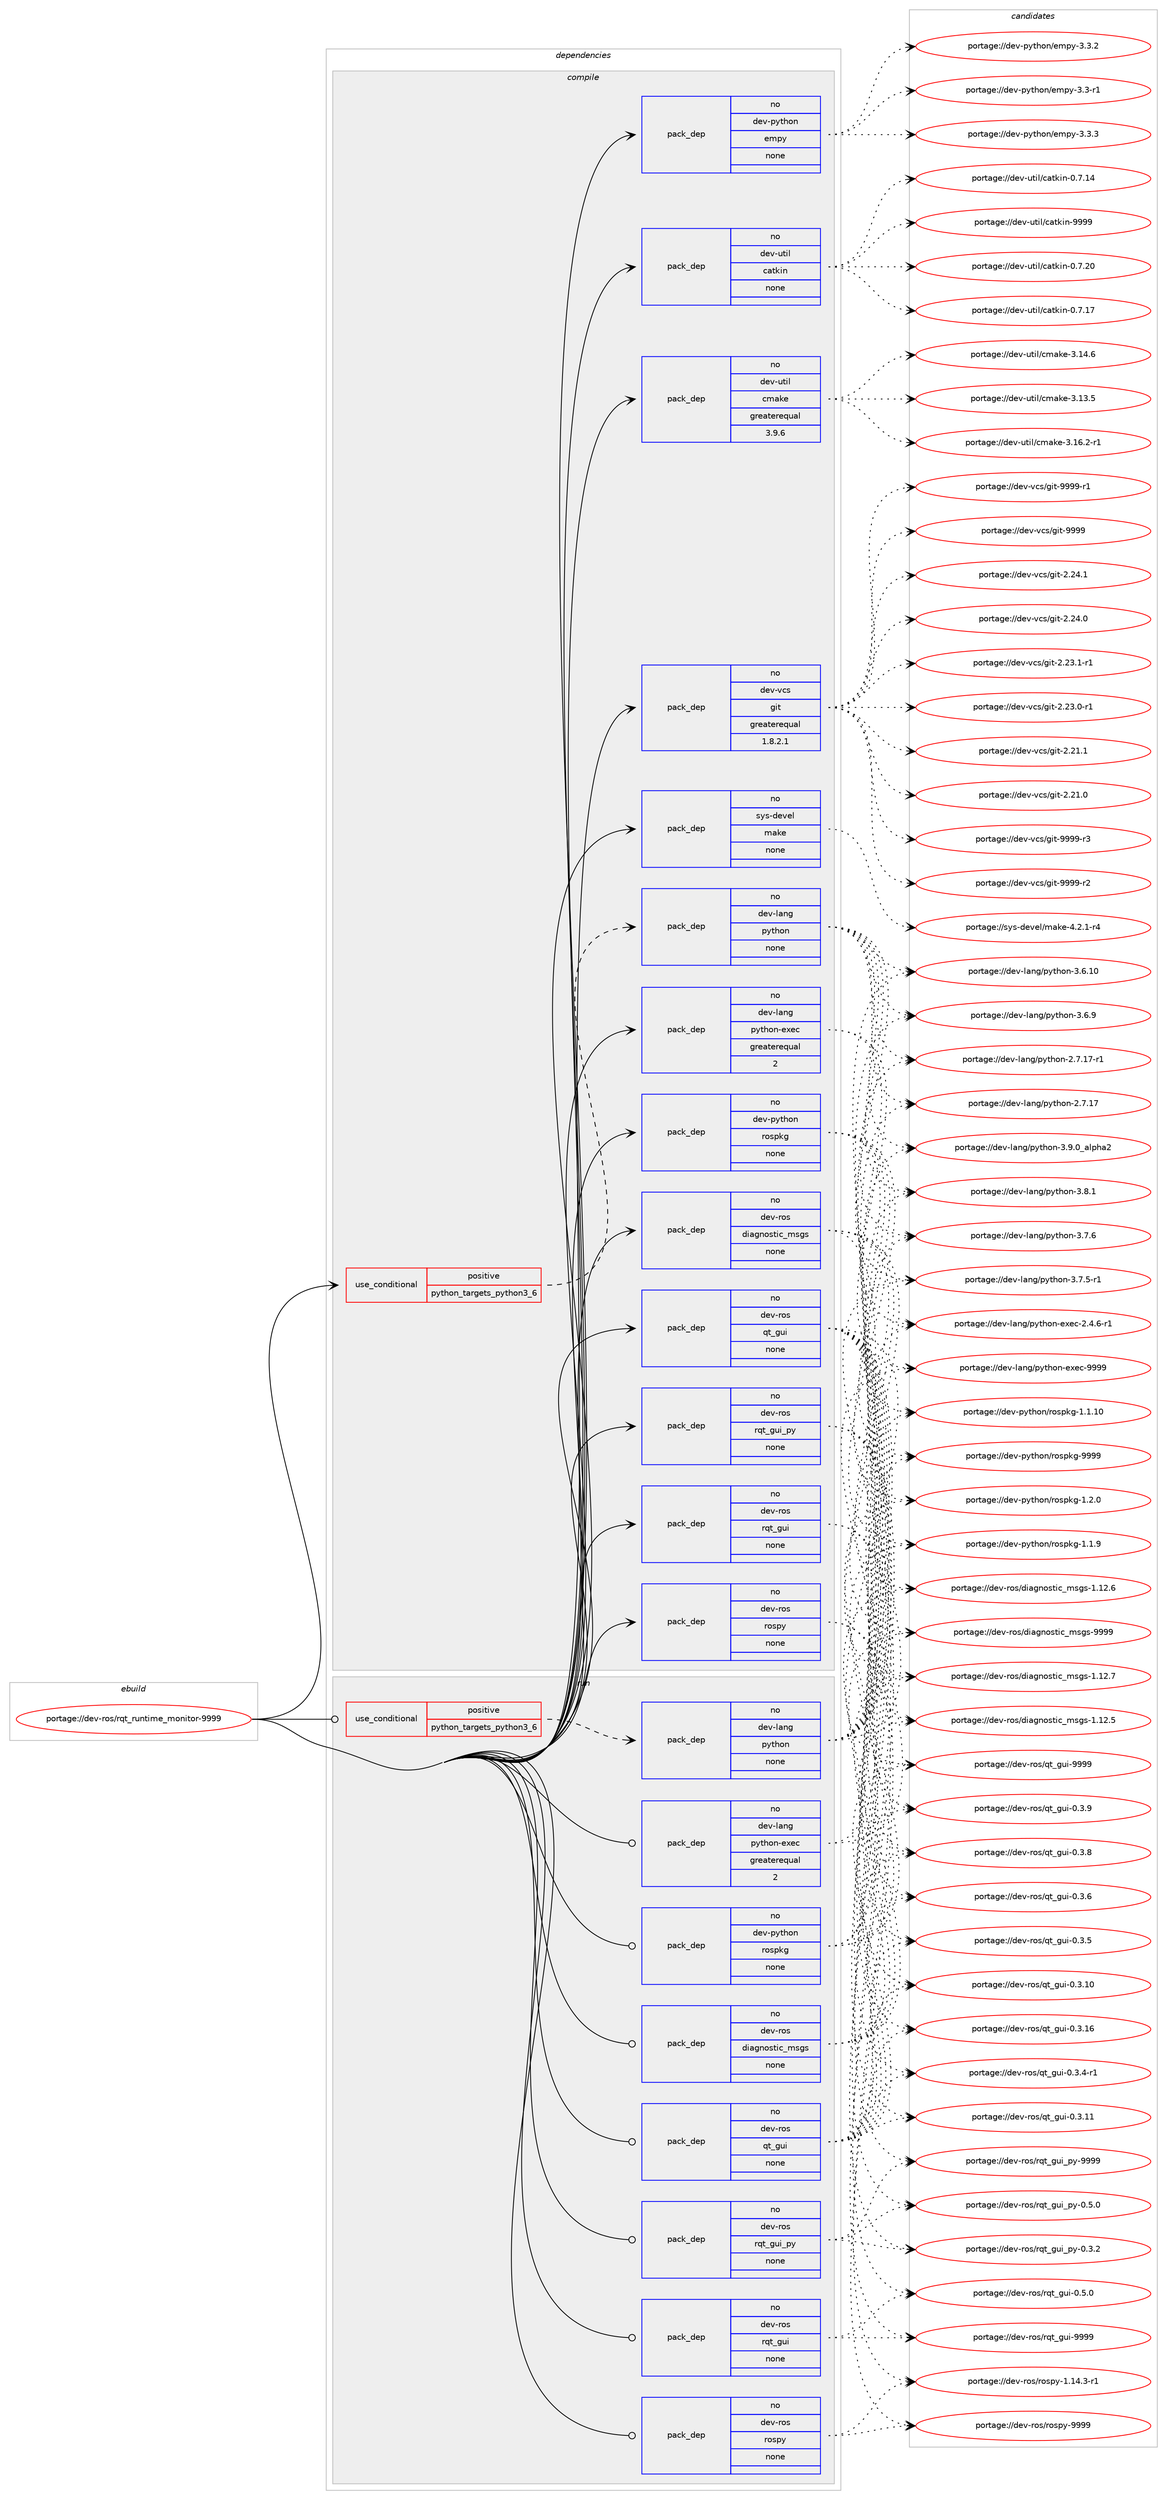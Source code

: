 digraph prolog {

# *************
# Graph options
# *************

newrank=true;
concentrate=true;
compound=true;
graph [rankdir=LR,fontname=Helvetica,fontsize=10,ranksep=1.5];#, ranksep=2.5, nodesep=0.2];
edge  [arrowhead=vee];
node  [fontname=Helvetica,fontsize=10];

# **********
# The ebuild
# **********

subgraph cluster_leftcol {
color=gray;
rank=same;
label=<<i>ebuild</i>>;
id [label="portage://dev-ros/rqt_runtime_monitor-9999", color=red, width=4, href="../dev-ros/rqt_runtime_monitor-9999.svg"];
}

# ****************
# The dependencies
# ****************

subgraph cluster_midcol {
color=gray;
label=<<i>dependencies</i>>;
subgraph cluster_compile {
fillcolor="#eeeeee";
style=filled;
label=<<i>compile</i>>;
subgraph cond97022 {
dependency381726 [label=<<TABLE BORDER="0" CELLBORDER="1" CELLSPACING="0" CELLPADDING="4"><TR><TD ROWSPAN="3" CELLPADDING="10">use_conditional</TD></TR><TR><TD>positive</TD></TR><TR><TD>python_targets_python3_6</TD></TR></TABLE>>, shape=none, color=red];
subgraph pack279851 {
dependency381727 [label=<<TABLE BORDER="0" CELLBORDER="1" CELLSPACING="0" CELLPADDING="4" WIDTH="220"><TR><TD ROWSPAN="6" CELLPADDING="30">pack_dep</TD></TR><TR><TD WIDTH="110">no</TD></TR><TR><TD>dev-lang</TD></TR><TR><TD>python</TD></TR><TR><TD>none</TD></TR><TR><TD></TD></TR></TABLE>>, shape=none, color=blue];
}
dependency381726:e -> dependency381727:w [weight=20,style="dashed",arrowhead="vee"];
}
id:e -> dependency381726:w [weight=20,style="solid",arrowhead="vee"];
subgraph pack279852 {
dependency381728 [label=<<TABLE BORDER="0" CELLBORDER="1" CELLSPACING="0" CELLPADDING="4" WIDTH="220"><TR><TD ROWSPAN="6" CELLPADDING="30">pack_dep</TD></TR><TR><TD WIDTH="110">no</TD></TR><TR><TD>dev-lang</TD></TR><TR><TD>python-exec</TD></TR><TR><TD>greaterequal</TD></TR><TR><TD>2</TD></TR></TABLE>>, shape=none, color=blue];
}
id:e -> dependency381728:w [weight=20,style="solid",arrowhead="vee"];
subgraph pack279853 {
dependency381729 [label=<<TABLE BORDER="0" CELLBORDER="1" CELLSPACING="0" CELLPADDING="4" WIDTH="220"><TR><TD ROWSPAN="6" CELLPADDING="30">pack_dep</TD></TR><TR><TD WIDTH="110">no</TD></TR><TR><TD>dev-python</TD></TR><TR><TD>empy</TD></TR><TR><TD>none</TD></TR><TR><TD></TD></TR></TABLE>>, shape=none, color=blue];
}
id:e -> dependency381729:w [weight=20,style="solid",arrowhead="vee"];
subgraph pack279854 {
dependency381730 [label=<<TABLE BORDER="0" CELLBORDER="1" CELLSPACING="0" CELLPADDING="4" WIDTH="220"><TR><TD ROWSPAN="6" CELLPADDING="30">pack_dep</TD></TR><TR><TD WIDTH="110">no</TD></TR><TR><TD>dev-python</TD></TR><TR><TD>rospkg</TD></TR><TR><TD>none</TD></TR><TR><TD></TD></TR></TABLE>>, shape=none, color=blue];
}
id:e -> dependency381730:w [weight=20,style="solid",arrowhead="vee"];
subgraph pack279855 {
dependency381731 [label=<<TABLE BORDER="0" CELLBORDER="1" CELLSPACING="0" CELLPADDING="4" WIDTH="220"><TR><TD ROWSPAN="6" CELLPADDING="30">pack_dep</TD></TR><TR><TD WIDTH="110">no</TD></TR><TR><TD>dev-ros</TD></TR><TR><TD>diagnostic_msgs</TD></TR><TR><TD>none</TD></TR><TR><TD></TD></TR></TABLE>>, shape=none, color=blue];
}
id:e -> dependency381731:w [weight=20,style="solid",arrowhead="vee"];
subgraph pack279856 {
dependency381732 [label=<<TABLE BORDER="0" CELLBORDER="1" CELLSPACING="0" CELLPADDING="4" WIDTH="220"><TR><TD ROWSPAN="6" CELLPADDING="30">pack_dep</TD></TR><TR><TD WIDTH="110">no</TD></TR><TR><TD>dev-ros</TD></TR><TR><TD>qt_gui</TD></TR><TR><TD>none</TD></TR><TR><TD></TD></TR></TABLE>>, shape=none, color=blue];
}
id:e -> dependency381732:w [weight=20,style="solid",arrowhead="vee"];
subgraph pack279857 {
dependency381733 [label=<<TABLE BORDER="0" CELLBORDER="1" CELLSPACING="0" CELLPADDING="4" WIDTH="220"><TR><TD ROWSPAN="6" CELLPADDING="30">pack_dep</TD></TR><TR><TD WIDTH="110">no</TD></TR><TR><TD>dev-ros</TD></TR><TR><TD>rospy</TD></TR><TR><TD>none</TD></TR><TR><TD></TD></TR></TABLE>>, shape=none, color=blue];
}
id:e -> dependency381733:w [weight=20,style="solid",arrowhead="vee"];
subgraph pack279858 {
dependency381734 [label=<<TABLE BORDER="0" CELLBORDER="1" CELLSPACING="0" CELLPADDING="4" WIDTH="220"><TR><TD ROWSPAN="6" CELLPADDING="30">pack_dep</TD></TR><TR><TD WIDTH="110">no</TD></TR><TR><TD>dev-ros</TD></TR><TR><TD>rqt_gui</TD></TR><TR><TD>none</TD></TR><TR><TD></TD></TR></TABLE>>, shape=none, color=blue];
}
id:e -> dependency381734:w [weight=20,style="solid",arrowhead="vee"];
subgraph pack279859 {
dependency381735 [label=<<TABLE BORDER="0" CELLBORDER="1" CELLSPACING="0" CELLPADDING="4" WIDTH="220"><TR><TD ROWSPAN="6" CELLPADDING="30">pack_dep</TD></TR><TR><TD WIDTH="110">no</TD></TR><TR><TD>dev-ros</TD></TR><TR><TD>rqt_gui_py</TD></TR><TR><TD>none</TD></TR><TR><TD></TD></TR></TABLE>>, shape=none, color=blue];
}
id:e -> dependency381735:w [weight=20,style="solid",arrowhead="vee"];
subgraph pack279860 {
dependency381736 [label=<<TABLE BORDER="0" CELLBORDER="1" CELLSPACING="0" CELLPADDING="4" WIDTH="220"><TR><TD ROWSPAN="6" CELLPADDING="30">pack_dep</TD></TR><TR><TD WIDTH="110">no</TD></TR><TR><TD>dev-util</TD></TR><TR><TD>catkin</TD></TR><TR><TD>none</TD></TR><TR><TD></TD></TR></TABLE>>, shape=none, color=blue];
}
id:e -> dependency381736:w [weight=20,style="solid",arrowhead="vee"];
subgraph pack279861 {
dependency381737 [label=<<TABLE BORDER="0" CELLBORDER="1" CELLSPACING="0" CELLPADDING="4" WIDTH="220"><TR><TD ROWSPAN="6" CELLPADDING="30">pack_dep</TD></TR><TR><TD WIDTH="110">no</TD></TR><TR><TD>dev-util</TD></TR><TR><TD>cmake</TD></TR><TR><TD>greaterequal</TD></TR><TR><TD>3.9.6</TD></TR></TABLE>>, shape=none, color=blue];
}
id:e -> dependency381737:w [weight=20,style="solid",arrowhead="vee"];
subgraph pack279862 {
dependency381738 [label=<<TABLE BORDER="0" CELLBORDER="1" CELLSPACING="0" CELLPADDING="4" WIDTH="220"><TR><TD ROWSPAN="6" CELLPADDING="30">pack_dep</TD></TR><TR><TD WIDTH="110">no</TD></TR><TR><TD>dev-vcs</TD></TR><TR><TD>git</TD></TR><TR><TD>greaterequal</TD></TR><TR><TD>1.8.2.1</TD></TR></TABLE>>, shape=none, color=blue];
}
id:e -> dependency381738:w [weight=20,style="solid",arrowhead="vee"];
subgraph pack279863 {
dependency381739 [label=<<TABLE BORDER="0" CELLBORDER="1" CELLSPACING="0" CELLPADDING="4" WIDTH="220"><TR><TD ROWSPAN="6" CELLPADDING="30">pack_dep</TD></TR><TR><TD WIDTH="110">no</TD></TR><TR><TD>sys-devel</TD></TR><TR><TD>make</TD></TR><TR><TD>none</TD></TR><TR><TD></TD></TR></TABLE>>, shape=none, color=blue];
}
id:e -> dependency381739:w [weight=20,style="solid",arrowhead="vee"];
}
subgraph cluster_compileandrun {
fillcolor="#eeeeee";
style=filled;
label=<<i>compile and run</i>>;
}
subgraph cluster_run {
fillcolor="#eeeeee";
style=filled;
label=<<i>run</i>>;
subgraph cond97023 {
dependency381740 [label=<<TABLE BORDER="0" CELLBORDER="1" CELLSPACING="0" CELLPADDING="4"><TR><TD ROWSPAN="3" CELLPADDING="10">use_conditional</TD></TR><TR><TD>positive</TD></TR><TR><TD>python_targets_python3_6</TD></TR></TABLE>>, shape=none, color=red];
subgraph pack279864 {
dependency381741 [label=<<TABLE BORDER="0" CELLBORDER="1" CELLSPACING="0" CELLPADDING="4" WIDTH="220"><TR><TD ROWSPAN="6" CELLPADDING="30">pack_dep</TD></TR><TR><TD WIDTH="110">no</TD></TR><TR><TD>dev-lang</TD></TR><TR><TD>python</TD></TR><TR><TD>none</TD></TR><TR><TD></TD></TR></TABLE>>, shape=none, color=blue];
}
dependency381740:e -> dependency381741:w [weight=20,style="dashed",arrowhead="vee"];
}
id:e -> dependency381740:w [weight=20,style="solid",arrowhead="odot"];
subgraph pack279865 {
dependency381742 [label=<<TABLE BORDER="0" CELLBORDER="1" CELLSPACING="0" CELLPADDING="4" WIDTH="220"><TR><TD ROWSPAN="6" CELLPADDING="30">pack_dep</TD></TR><TR><TD WIDTH="110">no</TD></TR><TR><TD>dev-lang</TD></TR><TR><TD>python-exec</TD></TR><TR><TD>greaterequal</TD></TR><TR><TD>2</TD></TR></TABLE>>, shape=none, color=blue];
}
id:e -> dependency381742:w [weight=20,style="solid",arrowhead="odot"];
subgraph pack279866 {
dependency381743 [label=<<TABLE BORDER="0" CELLBORDER="1" CELLSPACING="0" CELLPADDING="4" WIDTH="220"><TR><TD ROWSPAN="6" CELLPADDING="30">pack_dep</TD></TR><TR><TD WIDTH="110">no</TD></TR><TR><TD>dev-python</TD></TR><TR><TD>rospkg</TD></TR><TR><TD>none</TD></TR><TR><TD></TD></TR></TABLE>>, shape=none, color=blue];
}
id:e -> dependency381743:w [weight=20,style="solid",arrowhead="odot"];
subgraph pack279867 {
dependency381744 [label=<<TABLE BORDER="0" CELLBORDER="1" CELLSPACING="0" CELLPADDING="4" WIDTH="220"><TR><TD ROWSPAN="6" CELLPADDING="30">pack_dep</TD></TR><TR><TD WIDTH="110">no</TD></TR><TR><TD>dev-ros</TD></TR><TR><TD>diagnostic_msgs</TD></TR><TR><TD>none</TD></TR><TR><TD></TD></TR></TABLE>>, shape=none, color=blue];
}
id:e -> dependency381744:w [weight=20,style="solid",arrowhead="odot"];
subgraph pack279868 {
dependency381745 [label=<<TABLE BORDER="0" CELLBORDER="1" CELLSPACING="0" CELLPADDING="4" WIDTH="220"><TR><TD ROWSPAN="6" CELLPADDING="30">pack_dep</TD></TR><TR><TD WIDTH="110">no</TD></TR><TR><TD>dev-ros</TD></TR><TR><TD>qt_gui</TD></TR><TR><TD>none</TD></TR><TR><TD></TD></TR></TABLE>>, shape=none, color=blue];
}
id:e -> dependency381745:w [weight=20,style="solid",arrowhead="odot"];
subgraph pack279869 {
dependency381746 [label=<<TABLE BORDER="0" CELLBORDER="1" CELLSPACING="0" CELLPADDING="4" WIDTH="220"><TR><TD ROWSPAN="6" CELLPADDING="30">pack_dep</TD></TR><TR><TD WIDTH="110">no</TD></TR><TR><TD>dev-ros</TD></TR><TR><TD>rospy</TD></TR><TR><TD>none</TD></TR><TR><TD></TD></TR></TABLE>>, shape=none, color=blue];
}
id:e -> dependency381746:w [weight=20,style="solid",arrowhead="odot"];
subgraph pack279870 {
dependency381747 [label=<<TABLE BORDER="0" CELLBORDER="1" CELLSPACING="0" CELLPADDING="4" WIDTH="220"><TR><TD ROWSPAN="6" CELLPADDING="30">pack_dep</TD></TR><TR><TD WIDTH="110">no</TD></TR><TR><TD>dev-ros</TD></TR><TR><TD>rqt_gui</TD></TR><TR><TD>none</TD></TR><TR><TD></TD></TR></TABLE>>, shape=none, color=blue];
}
id:e -> dependency381747:w [weight=20,style="solid",arrowhead="odot"];
subgraph pack279871 {
dependency381748 [label=<<TABLE BORDER="0" CELLBORDER="1" CELLSPACING="0" CELLPADDING="4" WIDTH="220"><TR><TD ROWSPAN="6" CELLPADDING="30">pack_dep</TD></TR><TR><TD WIDTH="110">no</TD></TR><TR><TD>dev-ros</TD></TR><TR><TD>rqt_gui_py</TD></TR><TR><TD>none</TD></TR><TR><TD></TD></TR></TABLE>>, shape=none, color=blue];
}
id:e -> dependency381748:w [weight=20,style="solid",arrowhead="odot"];
}
}

# **************
# The candidates
# **************

subgraph cluster_choices {
rank=same;
color=gray;
label=<<i>candidates</i>>;

subgraph choice279851 {
color=black;
nodesep=1;
choice10010111845108971101034711212111610411111045514657464895971081121049750 [label="portage://dev-lang/python-3.9.0_alpha2", color=red, width=4,href="../dev-lang/python-3.9.0_alpha2.svg"];
choice100101118451089711010347112121116104111110455146564649 [label="portage://dev-lang/python-3.8.1", color=red, width=4,href="../dev-lang/python-3.8.1.svg"];
choice100101118451089711010347112121116104111110455146554654 [label="portage://dev-lang/python-3.7.6", color=red, width=4,href="../dev-lang/python-3.7.6.svg"];
choice1001011184510897110103471121211161041111104551465546534511449 [label="portage://dev-lang/python-3.7.5-r1", color=red, width=4,href="../dev-lang/python-3.7.5-r1.svg"];
choice100101118451089711010347112121116104111110455146544657 [label="portage://dev-lang/python-3.6.9", color=red, width=4,href="../dev-lang/python-3.6.9.svg"];
choice10010111845108971101034711212111610411111045514654464948 [label="portage://dev-lang/python-3.6.10", color=red, width=4,href="../dev-lang/python-3.6.10.svg"];
choice100101118451089711010347112121116104111110455046554649554511449 [label="portage://dev-lang/python-2.7.17-r1", color=red, width=4,href="../dev-lang/python-2.7.17-r1.svg"];
choice10010111845108971101034711212111610411111045504655464955 [label="portage://dev-lang/python-2.7.17", color=red, width=4,href="../dev-lang/python-2.7.17.svg"];
dependency381727:e -> choice10010111845108971101034711212111610411111045514657464895971081121049750:w [style=dotted,weight="100"];
dependency381727:e -> choice100101118451089711010347112121116104111110455146564649:w [style=dotted,weight="100"];
dependency381727:e -> choice100101118451089711010347112121116104111110455146554654:w [style=dotted,weight="100"];
dependency381727:e -> choice1001011184510897110103471121211161041111104551465546534511449:w [style=dotted,weight="100"];
dependency381727:e -> choice100101118451089711010347112121116104111110455146544657:w [style=dotted,weight="100"];
dependency381727:e -> choice10010111845108971101034711212111610411111045514654464948:w [style=dotted,weight="100"];
dependency381727:e -> choice100101118451089711010347112121116104111110455046554649554511449:w [style=dotted,weight="100"];
dependency381727:e -> choice10010111845108971101034711212111610411111045504655464955:w [style=dotted,weight="100"];
}
subgraph choice279852 {
color=black;
nodesep=1;
choice10010111845108971101034711212111610411111045101120101994557575757 [label="portage://dev-lang/python-exec-9999", color=red, width=4,href="../dev-lang/python-exec-9999.svg"];
choice10010111845108971101034711212111610411111045101120101994550465246544511449 [label="portage://dev-lang/python-exec-2.4.6-r1", color=red, width=4,href="../dev-lang/python-exec-2.4.6-r1.svg"];
dependency381728:e -> choice10010111845108971101034711212111610411111045101120101994557575757:w [style=dotted,weight="100"];
dependency381728:e -> choice10010111845108971101034711212111610411111045101120101994550465246544511449:w [style=dotted,weight="100"];
}
subgraph choice279853 {
color=black;
nodesep=1;
choice1001011184511212111610411111047101109112121455146514651 [label="portage://dev-python/empy-3.3.3", color=red, width=4,href="../dev-python/empy-3.3.3.svg"];
choice1001011184511212111610411111047101109112121455146514650 [label="portage://dev-python/empy-3.3.2", color=red, width=4,href="../dev-python/empy-3.3.2.svg"];
choice1001011184511212111610411111047101109112121455146514511449 [label="portage://dev-python/empy-3.3-r1", color=red, width=4,href="../dev-python/empy-3.3-r1.svg"];
dependency381729:e -> choice1001011184511212111610411111047101109112121455146514651:w [style=dotted,weight="100"];
dependency381729:e -> choice1001011184511212111610411111047101109112121455146514650:w [style=dotted,weight="100"];
dependency381729:e -> choice1001011184511212111610411111047101109112121455146514511449:w [style=dotted,weight="100"];
}
subgraph choice279854 {
color=black;
nodesep=1;
choice10010111845112121116104111110471141111151121071034557575757 [label="portage://dev-python/rospkg-9999", color=red, width=4,href="../dev-python/rospkg-9999.svg"];
choice1001011184511212111610411111047114111115112107103454946504648 [label="portage://dev-python/rospkg-1.2.0", color=red, width=4,href="../dev-python/rospkg-1.2.0.svg"];
choice1001011184511212111610411111047114111115112107103454946494657 [label="portage://dev-python/rospkg-1.1.9", color=red, width=4,href="../dev-python/rospkg-1.1.9.svg"];
choice100101118451121211161041111104711411111511210710345494649464948 [label="portage://dev-python/rospkg-1.1.10", color=red, width=4,href="../dev-python/rospkg-1.1.10.svg"];
dependency381730:e -> choice10010111845112121116104111110471141111151121071034557575757:w [style=dotted,weight="100"];
dependency381730:e -> choice1001011184511212111610411111047114111115112107103454946504648:w [style=dotted,weight="100"];
dependency381730:e -> choice1001011184511212111610411111047114111115112107103454946494657:w [style=dotted,weight="100"];
dependency381730:e -> choice100101118451121211161041111104711411111511210710345494649464948:w [style=dotted,weight="100"];
}
subgraph choice279855 {
color=black;
nodesep=1;
choice10010111845114111115471001059710311011111511610599951091151031154557575757 [label="portage://dev-ros/diagnostic_msgs-9999", color=red, width=4,href="../dev-ros/diagnostic_msgs-9999.svg"];
choice100101118451141111154710010597103110111115116105999510911510311545494649504655 [label="portage://dev-ros/diagnostic_msgs-1.12.7", color=red, width=4,href="../dev-ros/diagnostic_msgs-1.12.7.svg"];
choice100101118451141111154710010597103110111115116105999510911510311545494649504654 [label="portage://dev-ros/diagnostic_msgs-1.12.6", color=red, width=4,href="../dev-ros/diagnostic_msgs-1.12.6.svg"];
choice100101118451141111154710010597103110111115116105999510911510311545494649504653 [label="portage://dev-ros/diagnostic_msgs-1.12.5", color=red, width=4,href="../dev-ros/diagnostic_msgs-1.12.5.svg"];
dependency381731:e -> choice10010111845114111115471001059710311011111511610599951091151031154557575757:w [style=dotted,weight="100"];
dependency381731:e -> choice100101118451141111154710010597103110111115116105999510911510311545494649504655:w [style=dotted,weight="100"];
dependency381731:e -> choice100101118451141111154710010597103110111115116105999510911510311545494649504654:w [style=dotted,weight="100"];
dependency381731:e -> choice100101118451141111154710010597103110111115116105999510911510311545494649504653:w [style=dotted,weight="100"];
}
subgraph choice279856 {
color=black;
nodesep=1;
choice1001011184511411111547113116951031171054557575757 [label="portage://dev-ros/qt_gui-9999", color=red, width=4,href="../dev-ros/qt_gui-9999.svg"];
choice100101118451141111154711311695103117105454846514657 [label="portage://dev-ros/qt_gui-0.3.9", color=red, width=4,href="../dev-ros/qt_gui-0.3.9.svg"];
choice100101118451141111154711311695103117105454846514656 [label="portage://dev-ros/qt_gui-0.3.8", color=red, width=4,href="../dev-ros/qt_gui-0.3.8.svg"];
choice100101118451141111154711311695103117105454846514654 [label="portage://dev-ros/qt_gui-0.3.6", color=red, width=4,href="../dev-ros/qt_gui-0.3.6.svg"];
choice100101118451141111154711311695103117105454846514653 [label="portage://dev-ros/qt_gui-0.3.5", color=red, width=4,href="../dev-ros/qt_gui-0.3.5.svg"];
choice1001011184511411111547113116951031171054548465146524511449 [label="portage://dev-ros/qt_gui-0.3.4-r1", color=red, width=4,href="../dev-ros/qt_gui-0.3.4-r1.svg"];
choice10010111845114111115471131169510311710545484651464954 [label="portage://dev-ros/qt_gui-0.3.16", color=red, width=4,href="../dev-ros/qt_gui-0.3.16.svg"];
choice10010111845114111115471131169510311710545484651464949 [label="portage://dev-ros/qt_gui-0.3.11", color=red, width=4,href="../dev-ros/qt_gui-0.3.11.svg"];
choice10010111845114111115471131169510311710545484651464948 [label="portage://dev-ros/qt_gui-0.3.10", color=red, width=4,href="../dev-ros/qt_gui-0.3.10.svg"];
dependency381732:e -> choice1001011184511411111547113116951031171054557575757:w [style=dotted,weight="100"];
dependency381732:e -> choice100101118451141111154711311695103117105454846514657:w [style=dotted,weight="100"];
dependency381732:e -> choice100101118451141111154711311695103117105454846514656:w [style=dotted,weight="100"];
dependency381732:e -> choice100101118451141111154711311695103117105454846514654:w [style=dotted,weight="100"];
dependency381732:e -> choice100101118451141111154711311695103117105454846514653:w [style=dotted,weight="100"];
dependency381732:e -> choice1001011184511411111547113116951031171054548465146524511449:w [style=dotted,weight="100"];
dependency381732:e -> choice10010111845114111115471131169510311710545484651464954:w [style=dotted,weight="100"];
dependency381732:e -> choice10010111845114111115471131169510311710545484651464949:w [style=dotted,weight="100"];
dependency381732:e -> choice10010111845114111115471131169510311710545484651464948:w [style=dotted,weight="100"];
}
subgraph choice279857 {
color=black;
nodesep=1;
choice10010111845114111115471141111151121214557575757 [label="portage://dev-ros/rospy-9999", color=red, width=4,href="../dev-ros/rospy-9999.svg"];
choice1001011184511411111547114111115112121454946495246514511449 [label="portage://dev-ros/rospy-1.14.3-r1", color=red, width=4,href="../dev-ros/rospy-1.14.3-r1.svg"];
dependency381733:e -> choice10010111845114111115471141111151121214557575757:w [style=dotted,weight="100"];
dependency381733:e -> choice1001011184511411111547114111115112121454946495246514511449:w [style=dotted,weight="100"];
}
subgraph choice279858 {
color=black;
nodesep=1;
choice1001011184511411111547114113116951031171054557575757 [label="portage://dev-ros/rqt_gui-9999", color=red, width=4,href="../dev-ros/rqt_gui-9999.svg"];
choice100101118451141111154711411311695103117105454846534648 [label="portage://dev-ros/rqt_gui-0.5.0", color=red, width=4,href="../dev-ros/rqt_gui-0.5.0.svg"];
dependency381734:e -> choice1001011184511411111547114113116951031171054557575757:w [style=dotted,weight="100"];
dependency381734:e -> choice100101118451141111154711411311695103117105454846534648:w [style=dotted,weight="100"];
}
subgraph choice279859 {
color=black;
nodesep=1;
choice100101118451141111154711411311695103117105951121214557575757 [label="portage://dev-ros/rqt_gui_py-9999", color=red, width=4,href="../dev-ros/rqt_gui_py-9999.svg"];
choice10010111845114111115471141131169510311710595112121454846534648 [label="portage://dev-ros/rqt_gui_py-0.5.0", color=red, width=4,href="../dev-ros/rqt_gui_py-0.5.0.svg"];
choice10010111845114111115471141131169510311710595112121454846514650 [label="portage://dev-ros/rqt_gui_py-0.3.2", color=red, width=4,href="../dev-ros/rqt_gui_py-0.3.2.svg"];
dependency381735:e -> choice100101118451141111154711411311695103117105951121214557575757:w [style=dotted,weight="100"];
dependency381735:e -> choice10010111845114111115471141131169510311710595112121454846534648:w [style=dotted,weight="100"];
dependency381735:e -> choice10010111845114111115471141131169510311710595112121454846514650:w [style=dotted,weight="100"];
}
subgraph choice279860 {
color=black;
nodesep=1;
choice100101118451171161051084799971161071051104557575757 [label="portage://dev-util/catkin-9999", color=red, width=4,href="../dev-util/catkin-9999.svg"];
choice1001011184511711610510847999711610710511045484655465048 [label="portage://dev-util/catkin-0.7.20", color=red, width=4,href="../dev-util/catkin-0.7.20.svg"];
choice1001011184511711610510847999711610710511045484655464955 [label="portage://dev-util/catkin-0.7.17", color=red, width=4,href="../dev-util/catkin-0.7.17.svg"];
choice1001011184511711610510847999711610710511045484655464952 [label="portage://dev-util/catkin-0.7.14", color=red, width=4,href="../dev-util/catkin-0.7.14.svg"];
dependency381736:e -> choice100101118451171161051084799971161071051104557575757:w [style=dotted,weight="100"];
dependency381736:e -> choice1001011184511711610510847999711610710511045484655465048:w [style=dotted,weight="100"];
dependency381736:e -> choice1001011184511711610510847999711610710511045484655464955:w [style=dotted,weight="100"];
dependency381736:e -> choice1001011184511711610510847999711610710511045484655464952:w [style=dotted,weight="100"];
}
subgraph choice279861 {
color=black;
nodesep=1;
choice10010111845117116105108479910997107101455146495446504511449 [label="portage://dev-util/cmake-3.16.2-r1", color=red, width=4,href="../dev-util/cmake-3.16.2-r1.svg"];
choice1001011184511711610510847991099710710145514649524654 [label="portage://dev-util/cmake-3.14.6", color=red, width=4,href="../dev-util/cmake-3.14.6.svg"];
choice1001011184511711610510847991099710710145514649514653 [label="portage://dev-util/cmake-3.13.5", color=red, width=4,href="../dev-util/cmake-3.13.5.svg"];
dependency381737:e -> choice10010111845117116105108479910997107101455146495446504511449:w [style=dotted,weight="100"];
dependency381737:e -> choice1001011184511711610510847991099710710145514649524654:w [style=dotted,weight="100"];
dependency381737:e -> choice1001011184511711610510847991099710710145514649514653:w [style=dotted,weight="100"];
}
subgraph choice279862 {
color=black;
nodesep=1;
choice10010111845118991154710310511645575757574511451 [label="portage://dev-vcs/git-9999-r3", color=red, width=4,href="../dev-vcs/git-9999-r3.svg"];
choice10010111845118991154710310511645575757574511450 [label="portage://dev-vcs/git-9999-r2", color=red, width=4,href="../dev-vcs/git-9999-r2.svg"];
choice10010111845118991154710310511645575757574511449 [label="portage://dev-vcs/git-9999-r1", color=red, width=4,href="../dev-vcs/git-9999-r1.svg"];
choice1001011184511899115471031051164557575757 [label="portage://dev-vcs/git-9999", color=red, width=4,href="../dev-vcs/git-9999.svg"];
choice10010111845118991154710310511645504650524649 [label="portage://dev-vcs/git-2.24.1", color=red, width=4,href="../dev-vcs/git-2.24.1.svg"];
choice10010111845118991154710310511645504650524648 [label="portage://dev-vcs/git-2.24.0", color=red, width=4,href="../dev-vcs/git-2.24.0.svg"];
choice100101118451189911547103105116455046505146494511449 [label="portage://dev-vcs/git-2.23.1-r1", color=red, width=4,href="../dev-vcs/git-2.23.1-r1.svg"];
choice100101118451189911547103105116455046505146484511449 [label="portage://dev-vcs/git-2.23.0-r1", color=red, width=4,href="../dev-vcs/git-2.23.0-r1.svg"];
choice10010111845118991154710310511645504650494649 [label="portage://dev-vcs/git-2.21.1", color=red, width=4,href="../dev-vcs/git-2.21.1.svg"];
choice10010111845118991154710310511645504650494648 [label="portage://dev-vcs/git-2.21.0", color=red, width=4,href="../dev-vcs/git-2.21.0.svg"];
dependency381738:e -> choice10010111845118991154710310511645575757574511451:w [style=dotted,weight="100"];
dependency381738:e -> choice10010111845118991154710310511645575757574511450:w [style=dotted,weight="100"];
dependency381738:e -> choice10010111845118991154710310511645575757574511449:w [style=dotted,weight="100"];
dependency381738:e -> choice1001011184511899115471031051164557575757:w [style=dotted,weight="100"];
dependency381738:e -> choice10010111845118991154710310511645504650524649:w [style=dotted,weight="100"];
dependency381738:e -> choice10010111845118991154710310511645504650524648:w [style=dotted,weight="100"];
dependency381738:e -> choice100101118451189911547103105116455046505146494511449:w [style=dotted,weight="100"];
dependency381738:e -> choice100101118451189911547103105116455046505146484511449:w [style=dotted,weight="100"];
dependency381738:e -> choice10010111845118991154710310511645504650494649:w [style=dotted,weight="100"];
dependency381738:e -> choice10010111845118991154710310511645504650494648:w [style=dotted,weight="100"];
}
subgraph choice279863 {
color=black;
nodesep=1;
choice1151211154510010111810110847109971071014552465046494511452 [label="portage://sys-devel/make-4.2.1-r4", color=red, width=4,href="../sys-devel/make-4.2.1-r4.svg"];
dependency381739:e -> choice1151211154510010111810110847109971071014552465046494511452:w [style=dotted,weight="100"];
}
subgraph choice279864 {
color=black;
nodesep=1;
choice10010111845108971101034711212111610411111045514657464895971081121049750 [label="portage://dev-lang/python-3.9.0_alpha2", color=red, width=4,href="../dev-lang/python-3.9.0_alpha2.svg"];
choice100101118451089711010347112121116104111110455146564649 [label="portage://dev-lang/python-3.8.1", color=red, width=4,href="../dev-lang/python-3.8.1.svg"];
choice100101118451089711010347112121116104111110455146554654 [label="portage://dev-lang/python-3.7.6", color=red, width=4,href="../dev-lang/python-3.7.6.svg"];
choice1001011184510897110103471121211161041111104551465546534511449 [label="portage://dev-lang/python-3.7.5-r1", color=red, width=4,href="../dev-lang/python-3.7.5-r1.svg"];
choice100101118451089711010347112121116104111110455146544657 [label="portage://dev-lang/python-3.6.9", color=red, width=4,href="../dev-lang/python-3.6.9.svg"];
choice10010111845108971101034711212111610411111045514654464948 [label="portage://dev-lang/python-3.6.10", color=red, width=4,href="../dev-lang/python-3.6.10.svg"];
choice100101118451089711010347112121116104111110455046554649554511449 [label="portage://dev-lang/python-2.7.17-r1", color=red, width=4,href="../dev-lang/python-2.7.17-r1.svg"];
choice10010111845108971101034711212111610411111045504655464955 [label="portage://dev-lang/python-2.7.17", color=red, width=4,href="../dev-lang/python-2.7.17.svg"];
dependency381741:e -> choice10010111845108971101034711212111610411111045514657464895971081121049750:w [style=dotted,weight="100"];
dependency381741:e -> choice100101118451089711010347112121116104111110455146564649:w [style=dotted,weight="100"];
dependency381741:e -> choice100101118451089711010347112121116104111110455146554654:w [style=dotted,weight="100"];
dependency381741:e -> choice1001011184510897110103471121211161041111104551465546534511449:w [style=dotted,weight="100"];
dependency381741:e -> choice100101118451089711010347112121116104111110455146544657:w [style=dotted,weight="100"];
dependency381741:e -> choice10010111845108971101034711212111610411111045514654464948:w [style=dotted,weight="100"];
dependency381741:e -> choice100101118451089711010347112121116104111110455046554649554511449:w [style=dotted,weight="100"];
dependency381741:e -> choice10010111845108971101034711212111610411111045504655464955:w [style=dotted,weight="100"];
}
subgraph choice279865 {
color=black;
nodesep=1;
choice10010111845108971101034711212111610411111045101120101994557575757 [label="portage://dev-lang/python-exec-9999", color=red, width=4,href="../dev-lang/python-exec-9999.svg"];
choice10010111845108971101034711212111610411111045101120101994550465246544511449 [label="portage://dev-lang/python-exec-2.4.6-r1", color=red, width=4,href="../dev-lang/python-exec-2.4.6-r1.svg"];
dependency381742:e -> choice10010111845108971101034711212111610411111045101120101994557575757:w [style=dotted,weight="100"];
dependency381742:e -> choice10010111845108971101034711212111610411111045101120101994550465246544511449:w [style=dotted,weight="100"];
}
subgraph choice279866 {
color=black;
nodesep=1;
choice10010111845112121116104111110471141111151121071034557575757 [label="portage://dev-python/rospkg-9999", color=red, width=4,href="../dev-python/rospkg-9999.svg"];
choice1001011184511212111610411111047114111115112107103454946504648 [label="portage://dev-python/rospkg-1.2.0", color=red, width=4,href="../dev-python/rospkg-1.2.0.svg"];
choice1001011184511212111610411111047114111115112107103454946494657 [label="portage://dev-python/rospkg-1.1.9", color=red, width=4,href="../dev-python/rospkg-1.1.9.svg"];
choice100101118451121211161041111104711411111511210710345494649464948 [label="portage://dev-python/rospkg-1.1.10", color=red, width=4,href="../dev-python/rospkg-1.1.10.svg"];
dependency381743:e -> choice10010111845112121116104111110471141111151121071034557575757:w [style=dotted,weight="100"];
dependency381743:e -> choice1001011184511212111610411111047114111115112107103454946504648:w [style=dotted,weight="100"];
dependency381743:e -> choice1001011184511212111610411111047114111115112107103454946494657:w [style=dotted,weight="100"];
dependency381743:e -> choice100101118451121211161041111104711411111511210710345494649464948:w [style=dotted,weight="100"];
}
subgraph choice279867 {
color=black;
nodesep=1;
choice10010111845114111115471001059710311011111511610599951091151031154557575757 [label="portage://dev-ros/diagnostic_msgs-9999", color=red, width=4,href="../dev-ros/diagnostic_msgs-9999.svg"];
choice100101118451141111154710010597103110111115116105999510911510311545494649504655 [label="portage://dev-ros/diagnostic_msgs-1.12.7", color=red, width=4,href="../dev-ros/diagnostic_msgs-1.12.7.svg"];
choice100101118451141111154710010597103110111115116105999510911510311545494649504654 [label="portage://dev-ros/diagnostic_msgs-1.12.6", color=red, width=4,href="../dev-ros/diagnostic_msgs-1.12.6.svg"];
choice100101118451141111154710010597103110111115116105999510911510311545494649504653 [label="portage://dev-ros/diagnostic_msgs-1.12.5", color=red, width=4,href="../dev-ros/diagnostic_msgs-1.12.5.svg"];
dependency381744:e -> choice10010111845114111115471001059710311011111511610599951091151031154557575757:w [style=dotted,weight="100"];
dependency381744:e -> choice100101118451141111154710010597103110111115116105999510911510311545494649504655:w [style=dotted,weight="100"];
dependency381744:e -> choice100101118451141111154710010597103110111115116105999510911510311545494649504654:w [style=dotted,weight="100"];
dependency381744:e -> choice100101118451141111154710010597103110111115116105999510911510311545494649504653:w [style=dotted,weight="100"];
}
subgraph choice279868 {
color=black;
nodesep=1;
choice1001011184511411111547113116951031171054557575757 [label="portage://dev-ros/qt_gui-9999", color=red, width=4,href="../dev-ros/qt_gui-9999.svg"];
choice100101118451141111154711311695103117105454846514657 [label="portage://dev-ros/qt_gui-0.3.9", color=red, width=4,href="../dev-ros/qt_gui-0.3.9.svg"];
choice100101118451141111154711311695103117105454846514656 [label="portage://dev-ros/qt_gui-0.3.8", color=red, width=4,href="../dev-ros/qt_gui-0.3.8.svg"];
choice100101118451141111154711311695103117105454846514654 [label="portage://dev-ros/qt_gui-0.3.6", color=red, width=4,href="../dev-ros/qt_gui-0.3.6.svg"];
choice100101118451141111154711311695103117105454846514653 [label="portage://dev-ros/qt_gui-0.3.5", color=red, width=4,href="../dev-ros/qt_gui-0.3.5.svg"];
choice1001011184511411111547113116951031171054548465146524511449 [label="portage://dev-ros/qt_gui-0.3.4-r1", color=red, width=4,href="../dev-ros/qt_gui-0.3.4-r1.svg"];
choice10010111845114111115471131169510311710545484651464954 [label="portage://dev-ros/qt_gui-0.3.16", color=red, width=4,href="../dev-ros/qt_gui-0.3.16.svg"];
choice10010111845114111115471131169510311710545484651464949 [label="portage://dev-ros/qt_gui-0.3.11", color=red, width=4,href="../dev-ros/qt_gui-0.3.11.svg"];
choice10010111845114111115471131169510311710545484651464948 [label="portage://dev-ros/qt_gui-0.3.10", color=red, width=4,href="../dev-ros/qt_gui-0.3.10.svg"];
dependency381745:e -> choice1001011184511411111547113116951031171054557575757:w [style=dotted,weight="100"];
dependency381745:e -> choice100101118451141111154711311695103117105454846514657:w [style=dotted,weight="100"];
dependency381745:e -> choice100101118451141111154711311695103117105454846514656:w [style=dotted,weight="100"];
dependency381745:e -> choice100101118451141111154711311695103117105454846514654:w [style=dotted,weight="100"];
dependency381745:e -> choice100101118451141111154711311695103117105454846514653:w [style=dotted,weight="100"];
dependency381745:e -> choice1001011184511411111547113116951031171054548465146524511449:w [style=dotted,weight="100"];
dependency381745:e -> choice10010111845114111115471131169510311710545484651464954:w [style=dotted,weight="100"];
dependency381745:e -> choice10010111845114111115471131169510311710545484651464949:w [style=dotted,weight="100"];
dependency381745:e -> choice10010111845114111115471131169510311710545484651464948:w [style=dotted,weight="100"];
}
subgraph choice279869 {
color=black;
nodesep=1;
choice10010111845114111115471141111151121214557575757 [label="portage://dev-ros/rospy-9999", color=red, width=4,href="../dev-ros/rospy-9999.svg"];
choice1001011184511411111547114111115112121454946495246514511449 [label="portage://dev-ros/rospy-1.14.3-r1", color=red, width=4,href="../dev-ros/rospy-1.14.3-r1.svg"];
dependency381746:e -> choice10010111845114111115471141111151121214557575757:w [style=dotted,weight="100"];
dependency381746:e -> choice1001011184511411111547114111115112121454946495246514511449:w [style=dotted,weight="100"];
}
subgraph choice279870 {
color=black;
nodesep=1;
choice1001011184511411111547114113116951031171054557575757 [label="portage://dev-ros/rqt_gui-9999", color=red, width=4,href="../dev-ros/rqt_gui-9999.svg"];
choice100101118451141111154711411311695103117105454846534648 [label="portage://dev-ros/rqt_gui-0.5.0", color=red, width=4,href="../dev-ros/rqt_gui-0.5.0.svg"];
dependency381747:e -> choice1001011184511411111547114113116951031171054557575757:w [style=dotted,weight="100"];
dependency381747:e -> choice100101118451141111154711411311695103117105454846534648:w [style=dotted,weight="100"];
}
subgraph choice279871 {
color=black;
nodesep=1;
choice100101118451141111154711411311695103117105951121214557575757 [label="portage://dev-ros/rqt_gui_py-9999", color=red, width=4,href="../dev-ros/rqt_gui_py-9999.svg"];
choice10010111845114111115471141131169510311710595112121454846534648 [label="portage://dev-ros/rqt_gui_py-0.5.0", color=red, width=4,href="../dev-ros/rqt_gui_py-0.5.0.svg"];
choice10010111845114111115471141131169510311710595112121454846514650 [label="portage://dev-ros/rqt_gui_py-0.3.2", color=red, width=4,href="../dev-ros/rqt_gui_py-0.3.2.svg"];
dependency381748:e -> choice100101118451141111154711411311695103117105951121214557575757:w [style=dotted,weight="100"];
dependency381748:e -> choice10010111845114111115471141131169510311710595112121454846534648:w [style=dotted,weight="100"];
dependency381748:e -> choice10010111845114111115471141131169510311710595112121454846514650:w [style=dotted,weight="100"];
}
}

}
